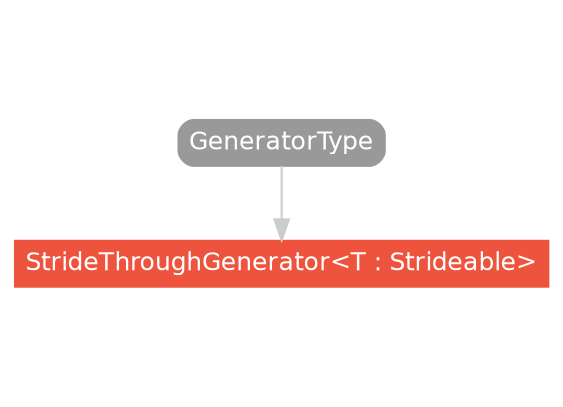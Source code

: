 strict digraph "StrideThroughGenerator<T : Strideable> - Type Hierarchy - SwiftDoc.org" {
    pad="0.1,0.8"
    node [shape=box, style="filled,rounded", color="#999999", fillcolor="#999999", fontcolor=white, fontname=Helvetica, fontnames="Helvetica,sansserif", fontsize=12, margin="0.07,0.05", height="0.3"]
    edge [color="#cccccc"]
    "GeneratorType" [URL="/protocol/GeneratorType/"]
    "StrideThroughGenerator<T : Strideable>" [URL="/type/StrideThroughGenerator/", style="filled", fillcolor="#ee543d", color="#ee543d"]    "GeneratorType" -> "StrideThroughGenerator<T : Strideable>"
    subgraph Types {
        rank = max; "StrideThroughGenerator<T : Strideable>";
    }
}